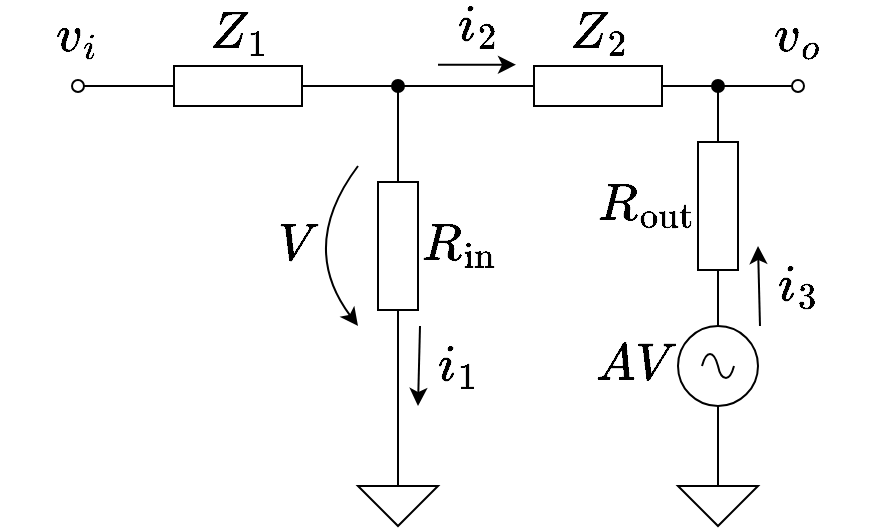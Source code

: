 <mxfile>
    <diagram id="uaI4lO-ImyHIBD7eiqlP" name="Page-1">
        <mxGraphModel dx="413" dy="559" grid="1" gridSize="10" guides="1" tooltips="1" connect="1" arrows="1" fold="1" page="1" pageScale="1" pageWidth="850" pageHeight="1100" math="1" shadow="0">
            <root>
                <mxCell id="0"/>
                <mxCell id="1" parent="0"/>
                <mxCell id="2" value="" style="pointerEvents=1;verticalLabelPosition=bottom;shadow=0;dashed=0;align=center;html=1;verticalAlign=top;shape=mxgraph.electrical.signal_sources.signal_ground;" vertex="1" parent="1">
                    <mxGeometry x="180" y="390" width="40" height="30" as="geometry"/>
                </mxCell>
                <mxCell id="11" style="edgeStyle=orthogonalEdgeStyle;html=1;exitX=0;exitY=0.5;exitDx=0;exitDy=0;exitPerimeter=0;fontSize=22;endArrow=oval;endFill=1;" edge="1" parent="1" source="3">
                    <mxGeometry relative="1" as="geometry">
                        <mxPoint x="200" y="200" as="targetPoint"/>
                    </mxGeometry>
                </mxCell>
                <mxCell id="14" style="edgeStyle=orthogonalEdgeStyle;rounded=0;html=1;exitX=1;exitY=0.5;exitDx=0;exitDy=0;exitPerimeter=0;entryX=0.5;entryY=0;entryDx=0;entryDy=0;entryPerimeter=0;fontSize=22;endArrow=none;endFill=0;" edge="1" parent="1" source="3" target="2">
                    <mxGeometry relative="1" as="geometry"/>
                </mxCell>
                <mxCell id="3" value="$$R_\text{in}$$" style="pointerEvents=1;verticalLabelPosition=middle;shadow=0;dashed=0;align=left;html=1;verticalAlign=middle;shape=mxgraph.electrical.resistors.resistor_1;direction=south;fontSize=22;labelPosition=right;" vertex="1" parent="1">
                    <mxGeometry x="190" y="230" width="20" height="100" as="geometry"/>
                </mxCell>
                <mxCell id="13" style="edgeStyle=orthogonalEdgeStyle;rounded=0;html=1;exitX=1;exitY=0.5;exitDx=0;exitDy=0;exitPerimeter=0;entryX=0;entryY=0.5;entryDx=0;entryDy=0;entryPerimeter=0;fontSize=22;endArrow=none;endFill=0;" edge="1" parent="1" source="4" target="5">
                    <mxGeometry relative="1" as="geometry"/>
                </mxCell>
                <mxCell id="16" style="edgeStyle=orthogonalEdgeStyle;rounded=0;html=1;exitX=0;exitY=0.5;exitDx=0;exitDy=0;exitPerimeter=0;fontSize=22;endArrow=oval;endFill=0;" edge="1" parent="1" source="4">
                    <mxGeometry relative="1" as="geometry">
                        <mxPoint x="40" y="200" as="targetPoint"/>
                    </mxGeometry>
                </mxCell>
                <mxCell id="4" value="$$Z_1$$" style="pointerEvents=1;verticalLabelPosition=top;shadow=0;dashed=0;align=center;html=1;verticalAlign=middle;shape=mxgraph.electrical.resistors.resistor_1;fontSize=22;labelPosition=center;spacingTop=0;spacingBottom=13;" vertex="1" parent="1">
                    <mxGeometry x="70" y="190" width="100" height="20" as="geometry"/>
                </mxCell>
                <mxCell id="9" style="edgeStyle=orthogonalEdgeStyle;html=1;exitX=1;exitY=0.5;exitDx=0;exitDy=0;exitPerimeter=0;fontSize=22;endArrow=oval;endFill=0;" edge="1" parent="1" source="5">
                    <mxGeometry relative="1" as="geometry">
                        <mxPoint x="400" y="200" as="targetPoint"/>
                    </mxGeometry>
                </mxCell>
                <mxCell id="5" value="$$Z_2$$" style="pointerEvents=1;verticalLabelPosition=top;shadow=0;dashed=0;align=center;html=1;verticalAlign=middle;shape=mxgraph.electrical.resistors.resistor_1;fontSize=22;labelPosition=center;spacingTop=0;spacingBottom=13;" vertex="1" parent="1">
                    <mxGeometry x="250" y="190" width="100" height="20" as="geometry"/>
                </mxCell>
                <mxCell id="10" style="edgeStyle=orthogonalEdgeStyle;html=1;exitX=0;exitY=0.5;exitDx=0;exitDy=0;exitPerimeter=0;fontSize=22;endArrow=oval;endFill=1;" edge="1" parent="1" source="6">
                    <mxGeometry relative="1" as="geometry">
                        <mxPoint x="360" y="200" as="targetPoint"/>
                    </mxGeometry>
                </mxCell>
                <mxCell id="15" style="edgeStyle=orthogonalEdgeStyle;rounded=0;html=1;exitX=1;exitY=0.5;exitDx=0;exitDy=0;exitPerimeter=0;entryX=0.5;entryY=0;entryDx=0;entryDy=0;entryPerimeter=0;fontSize=22;endArrow=none;endFill=0;" edge="1" parent="1" source="6" target="7">
                    <mxGeometry relative="1" as="geometry"/>
                </mxCell>
                <mxCell id="6" value="$$R_\text{out}$$" style="pointerEvents=1;verticalLabelPosition=middle;shadow=0;dashed=0;align=right;html=1;verticalAlign=middle;shape=mxgraph.electrical.resistors.resistor_1;direction=south;fontSize=22;labelPosition=left;" vertex="1" parent="1">
                    <mxGeometry x="350" y="210" width="20" height="100" as="geometry"/>
                </mxCell>
                <mxCell id="7" value="$$AV$$" style="pointerEvents=1;verticalLabelPosition=middle;shadow=0;dashed=0;align=right;html=1;verticalAlign=middle;shape=mxgraph.electrical.signal_sources.source;aspect=fixed;points=[[0.5,0,0],[1,0.5,0],[0.5,1,0],[0,0.5,0]];elSignalType=ac;fontSize=22;labelPosition=left;" vertex="1" parent="1">
                    <mxGeometry x="340" y="320" width="40" height="40" as="geometry"/>
                </mxCell>
                <mxCell id="17" value="$$i_1$$" style="endArrow=classic;html=1;rounded=0;fontSize=22;labelBackgroundColor=none;labelPosition=center;verticalLabelPosition=bottom;align=center;verticalAlign=middle;" edge="1" parent="1">
                    <mxGeometry x="-0.024" y="19" width="50" height="50" relative="1" as="geometry">
                        <mxPoint x="211" y="320" as="sourcePoint"/>
                        <mxPoint x="210" y="360" as="targetPoint"/>
                        <mxPoint as="offset"/>
                    </mxGeometry>
                </mxCell>
                <mxCell id="18" value="$$i_2$$" style="endArrow=classic;html=1;rounded=0;fontSize=22;labelBackgroundColor=none;labelPosition=center;verticalLabelPosition=bottom;align=center;verticalAlign=middle;" edge="1" parent="1">
                    <mxGeometry x="0.026" y="19" width="50" height="50" relative="1" as="geometry">
                        <mxPoint x="220" y="189.33" as="sourcePoint"/>
                        <mxPoint x="259" y="189.33" as="targetPoint"/>
                        <mxPoint as="offset"/>
                    </mxGeometry>
                </mxCell>
                <mxCell id="20" value="$$i_3$$" style="endArrow=classic;html=1;rounded=0;fontSize=22;labelBackgroundColor=none;labelPosition=center;verticalLabelPosition=bottom;align=center;verticalAlign=middle;" edge="1" parent="1">
                    <mxGeometry x="-0.024" y="-19" width="50" height="50" relative="1" as="geometry">
                        <mxPoint x="381" y="320" as="sourcePoint"/>
                        <mxPoint x="380" y="280" as="targetPoint"/>
                        <mxPoint as="offset"/>
                    </mxGeometry>
                </mxCell>
                <mxCell id="21" value="$$V$$" style="endArrow=classic;html=1;fontSize=22;labelBackgroundColor=none;labelPosition=center;verticalLabelPosition=bottom;align=center;verticalAlign=middle;curved=1;" edge="1" parent="1">
                    <mxGeometry width="50" height="50" relative="1" as="geometry">
                        <mxPoint x="180" y="240" as="sourcePoint"/>
                        <mxPoint x="180" y="320" as="targetPoint"/>
                        <mxPoint as="offset"/>
                        <Array as="points">
                            <mxPoint x="150" y="280"/>
                        </Array>
                    </mxGeometry>
                </mxCell>
                <mxCell id="23" style="edgeStyle=orthogonalEdgeStyle;curved=1;html=1;exitX=0.5;exitY=0;exitDx=0;exitDy=0;exitPerimeter=0;entryX=0.5;entryY=1;entryDx=0;entryDy=0;entryPerimeter=0;labelBackgroundColor=none;fontSize=22;endArrow=none;endFill=0;" edge="1" parent="1" source="22" target="7">
                    <mxGeometry relative="1" as="geometry"/>
                </mxCell>
                <mxCell id="22" value="" style="pointerEvents=1;verticalLabelPosition=bottom;shadow=0;dashed=0;align=center;html=1;verticalAlign=top;shape=mxgraph.electrical.signal_sources.signal_ground;fontSize=22;" vertex="1" parent="1">
                    <mxGeometry x="340" y="390" width="40" height="30" as="geometry"/>
                </mxCell>
                <mxCell id="24" value="$$v_i$$" style="text;html=1;strokeColor=none;fillColor=none;align=center;verticalAlign=middle;whiteSpace=wrap;rounded=0;fontSize=22;" vertex="1" parent="1">
                    <mxGeometry x="20" y="160" width="40" height="30" as="geometry"/>
                </mxCell>
                <mxCell id="26" value="$$v_o$$" style="text;html=1;strokeColor=none;fillColor=none;align=center;verticalAlign=middle;whiteSpace=wrap;rounded=0;fontSize=22;" vertex="1" parent="1">
                    <mxGeometry x="380" y="160" width="40" height="30" as="geometry"/>
                </mxCell>
            </root>
        </mxGraphModel>
    </diagram>
</mxfile>